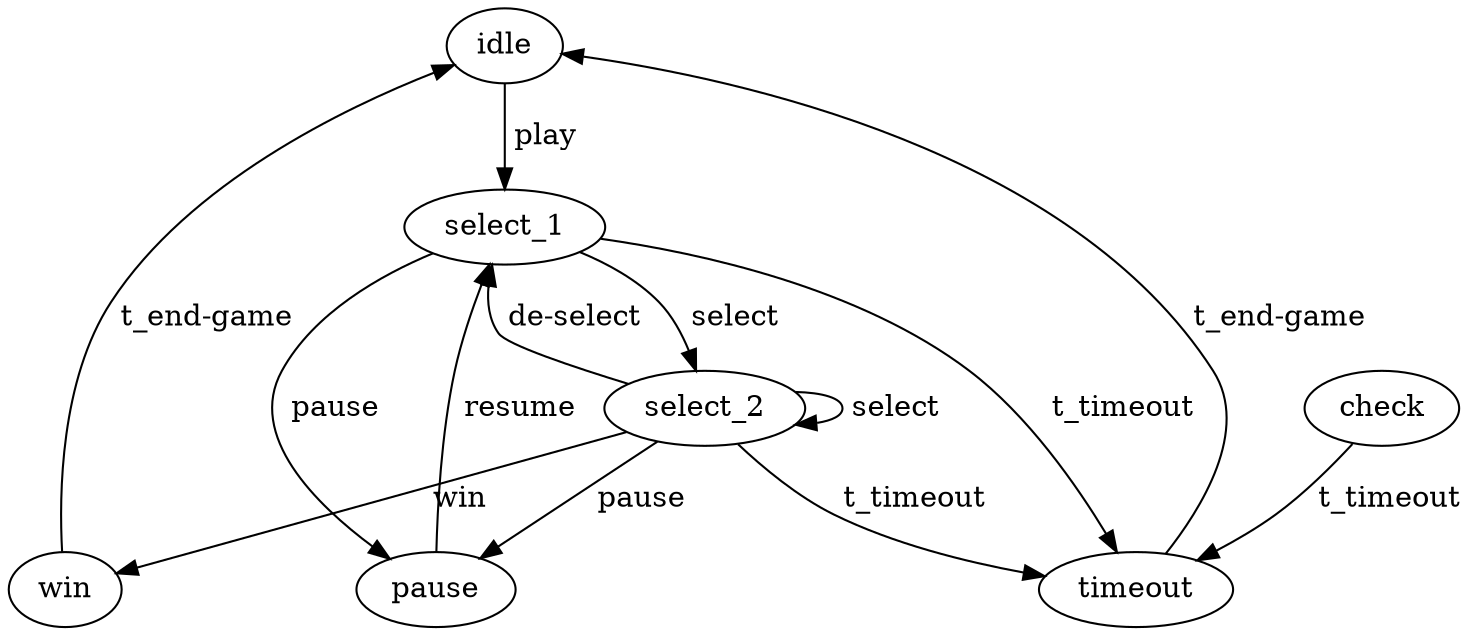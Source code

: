 digraph "fsm" {
  "idle";
  "select_1";
  "select_2";
  "pause";
  "win";
  "timeout";
  "check";
  "idle" -> "select_1" [ label=" play " ];
  "select_1" -> "select_2" [ label=" select " ];
  "select_2" -> "select_2" [ label=" select " ];
  "select_1" -> "pause" [ label=" pause " ];
  "select_2" -> "pause" [ label=" pause " ];
  "pause" -> "select_1" [ label=" resume " ];
  "select_2" -> "select_1" [ label=" de-select " ];
  "select_2" -> "win" [ label=" win " ];
  "timeout" -> "idle" [ label=" t_end-game " ];
  "win" -> "idle" [ label=" t_end-game " ];
  "select_1" -> "timeout" [ label=" t_timeout " ];
  "select_2" -> "timeout" [ label=" t_timeout " ];
  "check" -> "timeout" [ label=" t_timeout " ];
}
